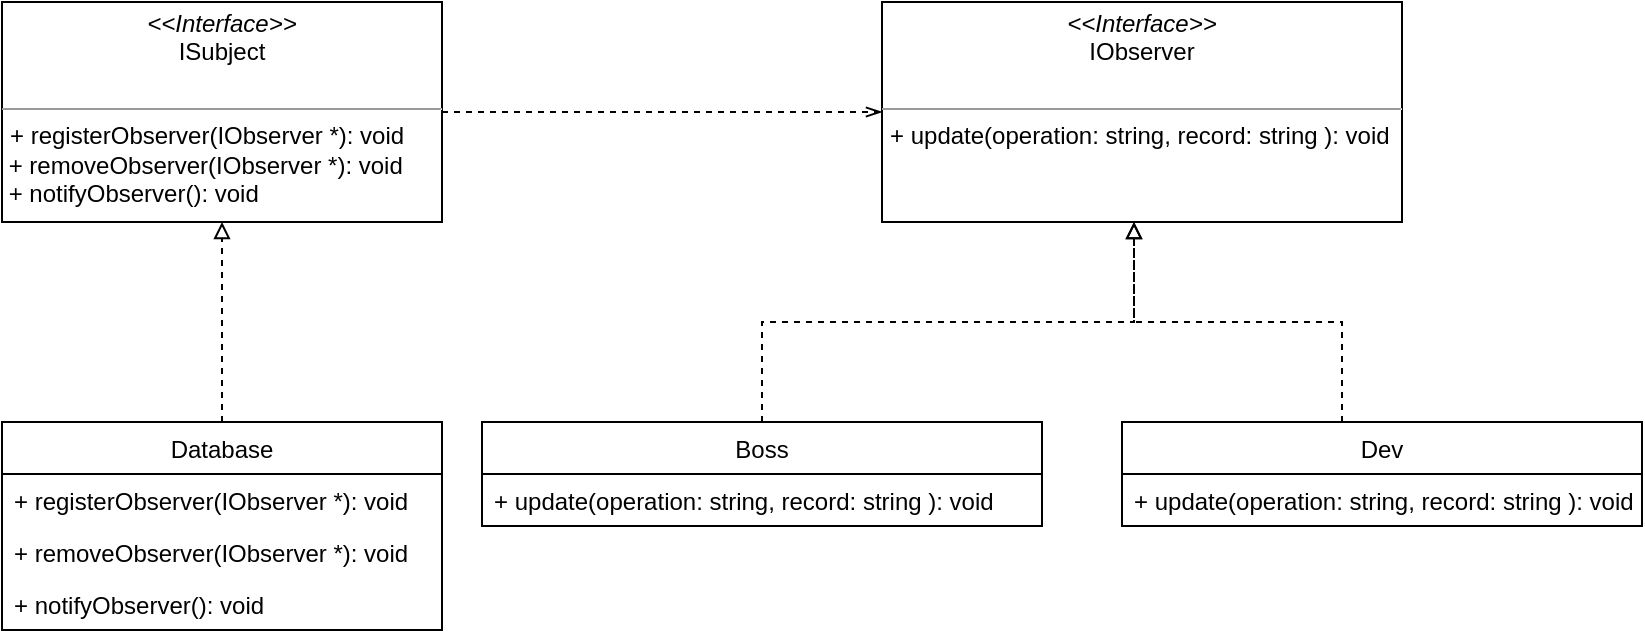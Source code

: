 <mxfile version="14.9.6" type="device"><diagram id="C5RBs43oDa-KdzZeNtuy" name="Page-1"><mxGraphModel dx="1422" dy="822" grid="1" gridSize="10" guides="1" tooltips="1" connect="1" arrows="1" fold="1" page="1" pageScale="1" pageWidth="827" pageHeight="1169" math="0" shadow="0"><root><mxCell id="WIyWlLk6GJQsqaUBKTNV-0"/><mxCell id="WIyWlLk6GJQsqaUBKTNV-1" parent="WIyWlLk6GJQsqaUBKTNV-0"/><mxCell id="fwNu-ZzHC54mKnHVUGbc-25" style="edgeStyle=orthogonalEdgeStyle;rounded=0;orthogonalLoop=1;jettySize=auto;html=1;entryX=0;entryY=0.5;entryDx=0;entryDy=0;dashed=1;startArrow=none;startFill=0;endArrow=openThin;endFill=0;" edge="1" parent="WIyWlLk6GJQsqaUBKTNV-1" source="fwNu-ZzHC54mKnHVUGbc-3" target="fwNu-ZzHC54mKnHVUGbc-8"><mxGeometry relative="1" as="geometry"/></mxCell><mxCell id="fwNu-ZzHC54mKnHVUGbc-3" value="&lt;p style=&quot;margin: 0px ; margin-top: 4px ; text-align: center&quot;&gt;&lt;i&gt;&amp;lt;&amp;lt;Interface&amp;gt;&amp;gt;&lt;/i&gt;&lt;br&gt;ISubject&lt;/p&gt;&lt;p style=&quot;margin: 0px ; margin-left: 4px&quot;&gt;&lt;br&gt;&lt;/p&gt;&lt;hr size=&quot;1&quot;&gt;&lt;p style=&quot;margin: 0px ; margin-left: 4px&quot;&gt;+ registerObserver(IObserver *): void&lt;br&gt;&lt;/p&gt;&amp;nbsp;+ removeObserver(IObserver *): void&lt;br&gt;&amp;nbsp;+ notifyObserver(): void" style="verticalAlign=top;align=left;overflow=fill;fontSize=12;fontFamily=Helvetica;html=1;" vertex="1" parent="WIyWlLk6GJQsqaUBKTNV-1"><mxGeometry x="4" y="30" width="220" height="110" as="geometry"/></mxCell><mxCell id="fwNu-ZzHC54mKnHVUGbc-19" style="edgeStyle=orthogonalEdgeStyle;rounded=0;orthogonalLoop=1;jettySize=auto;html=1;entryX=0.5;entryY=1;entryDx=0;entryDy=0;startArrow=none;startFill=0;endArrow=block;endFill=0;dashed=1;" edge="1" parent="WIyWlLk6GJQsqaUBKTNV-1" source="fwNu-ZzHC54mKnHVUGbc-4" target="fwNu-ZzHC54mKnHVUGbc-3"><mxGeometry relative="1" as="geometry"/></mxCell><mxCell id="fwNu-ZzHC54mKnHVUGbc-4" value="Database" style="swimlane;fontStyle=0;childLayout=stackLayout;horizontal=1;startSize=26;fillColor=none;horizontalStack=0;resizeParent=1;resizeParentMax=0;resizeLast=0;collapsible=1;marginBottom=0;" vertex="1" parent="WIyWlLk6GJQsqaUBKTNV-1"><mxGeometry x="4" y="240" width="220" height="104" as="geometry"/></mxCell><mxCell id="fwNu-ZzHC54mKnHVUGbc-5" value="+ registerObserver(IObserver *): void&#10;" style="text;strokeColor=none;fillColor=none;align=left;verticalAlign=top;spacingLeft=4;spacingRight=4;overflow=hidden;rotatable=0;points=[[0,0.5],[1,0.5]];portConstraint=eastwest;" vertex="1" parent="fwNu-ZzHC54mKnHVUGbc-4"><mxGeometry y="26" width="220" height="26" as="geometry"/></mxCell><mxCell id="fwNu-ZzHC54mKnHVUGbc-20" value="+ removeObserver(IObserver *): void" style="text;strokeColor=none;fillColor=none;align=left;verticalAlign=top;spacingLeft=4;spacingRight=4;overflow=hidden;rotatable=0;points=[[0,0.5],[1,0.5]];portConstraint=eastwest;" vertex="1" parent="fwNu-ZzHC54mKnHVUGbc-4"><mxGeometry y="52" width="220" height="26" as="geometry"/></mxCell><mxCell id="fwNu-ZzHC54mKnHVUGbc-21" value="+ notifyObserver(): void" style="text;strokeColor=none;fillColor=none;align=left;verticalAlign=top;spacingLeft=4;spacingRight=4;overflow=hidden;rotatable=0;points=[[0,0.5],[1,0.5]];portConstraint=eastwest;" vertex="1" parent="fwNu-ZzHC54mKnHVUGbc-4"><mxGeometry y="78" width="220" height="26" as="geometry"/></mxCell><mxCell id="fwNu-ZzHC54mKnHVUGbc-8" value="&lt;p style=&quot;margin: 0px ; margin-top: 4px ; text-align: center&quot;&gt;&lt;i&gt;&amp;lt;&amp;lt;Interface&amp;gt;&amp;gt;&lt;/i&gt;&lt;br&gt;IObserver&lt;/p&gt;&lt;p style=&quot;margin: 0px ; margin-left: 4px&quot;&gt;&lt;br&gt;&lt;/p&gt;&lt;hr size=&quot;1&quot;&gt;&lt;p style=&quot;margin: 0px ; margin-left: 4px&quot;&gt;+ update(operation: string, record: string ): void&lt;/p&gt;" style="verticalAlign=top;align=left;overflow=fill;fontSize=12;fontFamily=Helvetica;html=1;" vertex="1" parent="WIyWlLk6GJQsqaUBKTNV-1"><mxGeometry x="444" y="30" width="260" height="110" as="geometry"/></mxCell><mxCell id="fwNu-ZzHC54mKnHVUGbc-17" style="edgeStyle=orthogonalEdgeStyle;rounded=0;orthogonalLoop=1;jettySize=auto;html=1;startArrow=none;startFill=0;endArrow=block;endFill=0;dashed=1;" edge="1" parent="WIyWlLk6GJQsqaUBKTNV-1" source="fwNu-ZzHC54mKnHVUGbc-9" target="fwNu-ZzHC54mKnHVUGbc-8"><mxGeometry relative="1" as="geometry"><Array as="points"><mxPoint x="384" y="190"/><mxPoint x="570" y="190"/></Array></mxGeometry></mxCell><mxCell id="fwNu-ZzHC54mKnHVUGbc-9" value="Boss" style="swimlane;fontStyle=0;childLayout=stackLayout;horizontal=1;startSize=26;fillColor=none;horizontalStack=0;resizeParent=1;resizeParentMax=0;resizeLast=0;collapsible=1;marginBottom=0;" vertex="1" parent="WIyWlLk6GJQsqaUBKTNV-1"><mxGeometry x="244" y="240" width="280" height="52" as="geometry"/></mxCell><mxCell id="fwNu-ZzHC54mKnHVUGbc-10" value="+ update(operation: string, record: string ): void" style="text;strokeColor=none;fillColor=none;align=left;verticalAlign=top;spacingLeft=4;spacingRight=4;overflow=hidden;rotatable=0;points=[[0,0.5],[1,0.5]];portConstraint=eastwest;" vertex="1" parent="fwNu-ZzHC54mKnHVUGbc-9"><mxGeometry y="26" width="280" height="26" as="geometry"/></mxCell><mxCell id="fwNu-ZzHC54mKnHVUGbc-18" style="edgeStyle=orthogonalEdgeStyle;rounded=0;orthogonalLoop=1;jettySize=auto;html=1;startArrow=none;startFill=0;endArrow=block;endFill=0;dashed=1;" edge="1" parent="WIyWlLk6GJQsqaUBKTNV-1" source="fwNu-ZzHC54mKnHVUGbc-13"><mxGeometry relative="1" as="geometry"><mxPoint x="570" y="140" as="targetPoint"/><Array as="points"><mxPoint x="674" y="190"/><mxPoint x="570" y="190"/><mxPoint x="570" y="140"/></Array></mxGeometry></mxCell><mxCell id="fwNu-ZzHC54mKnHVUGbc-13" value="Dev" style="swimlane;fontStyle=0;childLayout=stackLayout;horizontal=1;startSize=26;fillColor=none;horizontalStack=0;resizeParent=1;resizeParentMax=0;resizeLast=0;collapsible=1;marginBottom=0;" vertex="1" parent="WIyWlLk6GJQsqaUBKTNV-1"><mxGeometry x="564" y="240" width="260" height="52" as="geometry"/></mxCell><mxCell id="fwNu-ZzHC54mKnHVUGbc-14" value="+ update(operation: string, record: string ): void" style="text;strokeColor=none;fillColor=none;align=left;verticalAlign=top;spacingLeft=4;spacingRight=4;overflow=hidden;rotatable=0;points=[[0,0.5],[1,0.5]];portConstraint=eastwest;" vertex="1" parent="fwNu-ZzHC54mKnHVUGbc-13"><mxGeometry y="26" width="260" height="26" as="geometry"/></mxCell></root></mxGraphModel></diagram></mxfile>